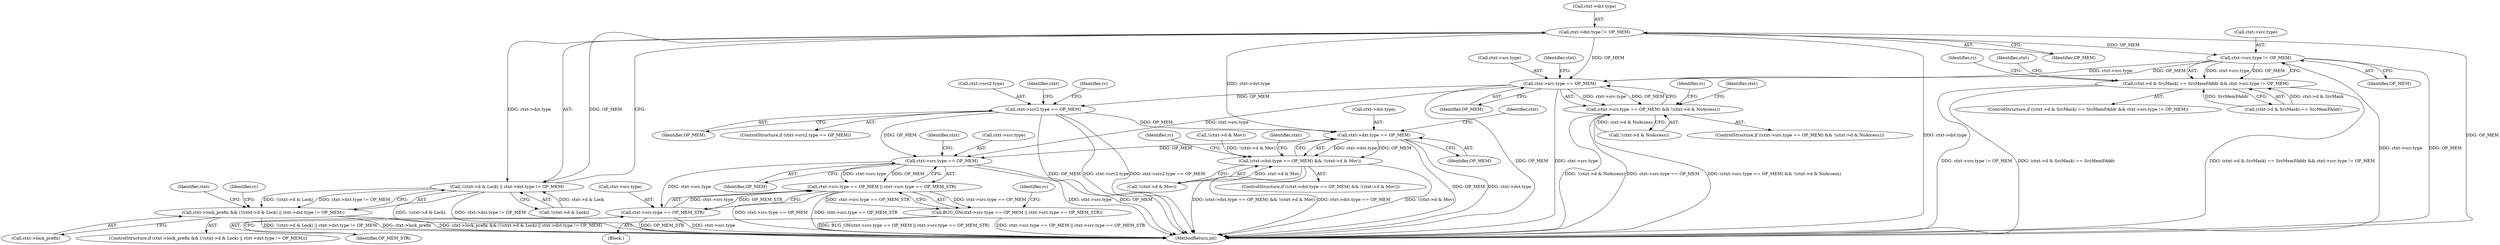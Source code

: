 digraph "0_linux_234f3ce485d54017f15cf5e0699cff4100121601_8@pointer" {
"1000184" [label="(Call,ctxt->dst.type != OP_MEM)"];
"1000177" [label="(Call,!(ctxt->d & Lock) || ctxt->dst.type != OP_MEM)"];
"1000173" [label="(Call,ctxt->lock_prefix && (!(ctxt->d & Lock) || ctxt->dst.type != OP_MEM))"];
"1000206" [label="(Call,ctxt->src.type != OP_MEM)"];
"1000198" [label="(Call,(ctxt->d & SrcMask) == SrcMemFAddr && ctxt->src.type != OP_MEM)"];
"1000507" [label="(Call,ctxt->src.type == OP_MEM)"];
"1000506" [label="(Call,(ctxt->src.type == OP_MEM) && !(ctxt->d & NoAccess))"];
"1000559" [label="(Call,ctxt->src2.type == OP_MEM)"];
"1000605" [label="(Call,ctxt->dst.type == OP_MEM)"];
"1000604" [label="(Call,(ctxt->dst.type == OP_MEM) && !(ctxt->d & Mov))"];
"1001007" [label="(Call,ctxt->src.type == OP_MEM)"];
"1001006" [label="(Call,ctxt->src.type == OP_MEM || ctxt->src.type == OP_MEM_STR)"];
"1001005" [label="(Call,BUG_ON(ctxt->src.type == OP_MEM || ctxt->src.type == OP_MEM_STR))"];
"1001014" [label="(Call,ctxt->src.type == OP_MEM_STR)"];
"1000620" [label="(Identifier,rc)"];
"1000514" [label="(Call,!(ctxt->d & NoAccess))"];
"1000506" [label="(Call,(ctxt->src.type == OP_MEM) && !(ctxt->d & NoAccess))"];
"1001007" [label="(Call,ctxt->src.type == OP_MEM)"];
"1000185" [label="(Call,ctxt->dst.type)"];
"1001014" [label="(Call,ctxt->src.type == OP_MEM_STR)"];
"1001020" [label="(Identifier,OP_MEM_STR)"];
"1000605" [label="(Call,ctxt->dst.type == OP_MEM)"];
"1001004" [label="(Block,)"];
"1001017" [label="(Identifier,ctxt)"];
"1000177" [label="(Call,!(ctxt->d & Lock) || ctxt->dst.type != OP_MEM)"];
"1000198" [label="(Call,(ctxt->d & SrcMask) == SrcMemFAddr && ctxt->src.type != OP_MEM)"];
"1001480" [label="(MethodReturn,int)"];
"1000606" [label="(Call,ctxt->dst.type)"];
"1000612" [label="(Call,!(ctxt->d & Mov))"];
"1000565" [label="(Identifier,OP_MEM)"];
"1000507" [label="(Call,ctxt->src.type == OP_MEM)"];
"1000174" [label="(Call,ctxt->lock_prefix)"];
"1000508" [label="(Call,ctxt->src.type)"];
"1000522" [label="(Identifier,rc)"];
"1000604" [label="(Call,(ctxt->dst.type == OP_MEM) && !(ctxt->d & Mov))"];
"1000178" [label="(Call,!(ctxt->d & Lock))"];
"1001005" [label="(Call,BUG_ON(ctxt->src.type == OP_MEM || ctxt->src.type == OP_MEM_STR))"];
"1000215" [label="(Identifier,rc)"];
"1000558" [label="(ControlStructure,if (ctxt->src2.type == OP_MEM))"];
"1000598" [label="(Identifier,ctxt)"];
"1000568" [label="(Identifier,rc)"];
"1000559" [label="(Call,ctxt->src2.type == OP_MEM)"];
"1000611" [label="(Identifier,OP_MEM)"];
"1001013" [label="(Identifier,OP_MEM)"];
"1000517" [label="(Identifier,ctxt)"];
"1000190" [label="(Identifier,OP_MEM)"];
"1000207" [label="(Call,ctxt->src.type)"];
"1000202" [label="(Identifier,ctxt)"];
"1000349" [label="(Call,!(ctxt->d & Mov))"];
"1001015" [label="(Call,ctxt->src.type)"];
"1000197" [label="(ControlStructure,if ((ctxt->d & SrcMask) == SrcMemFAddr && ctxt->src.type != OP_MEM))"];
"1000513" [label="(Identifier,OP_MEM)"];
"1000603" [label="(ControlStructure,if ((ctxt->dst.type == OP_MEM) && !(ctxt->d & Mov)))"];
"1000199" [label="(Call,(ctxt->d & SrcMask) == SrcMemFAddr)"];
"1000193" [label="(Identifier,rc)"];
"1000173" [label="(Call,ctxt->lock_prefix && (!(ctxt->d & Lock) || ctxt->dst.type != OP_MEM))"];
"1000212" [label="(Identifier,OP_MEM)"];
"1000562" [label="(Identifier,ctxt)"];
"1000172" [label="(ControlStructure,if (ctxt->lock_prefix && (!(ctxt->d & Lock) || ctxt->dst.type != OP_MEM)))"];
"1000560" [label="(Call,ctxt->src2.type)"];
"1000184" [label="(Call,ctxt->dst.type != OP_MEM)"];
"1000505" [label="(ControlStructure,if ((ctxt->src.type == OP_MEM) && !(ctxt->d & NoAccess)))"];
"1000615" [label="(Identifier,ctxt)"];
"1001022" [label="(Identifier,rc)"];
"1000649" [label="(Identifier,ctxt)"];
"1001006" [label="(Call,ctxt->src.type == OP_MEM || ctxt->src.type == OP_MEM_STR)"];
"1000206" [label="(Call,ctxt->src.type != OP_MEM)"];
"1000223" [label="(Identifier,ctxt)"];
"1001008" [label="(Call,ctxt->src.type)"];
"1000184" -> "1000177"  [label="AST: "];
"1000184" -> "1000190"  [label="CFG: "];
"1000185" -> "1000184"  [label="AST: "];
"1000190" -> "1000184"  [label="AST: "];
"1000177" -> "1000184"  [label="CFG: "];
"1000184" -> "1001480"  [label="DDG: ctxt->dst.type"];
"1000184" -> "1001480"  [label="DDG: OP_MEM"];
"1000184" -> "1000177"  [label="DDG: ctxt->dst.type"];
"1000184" -> "1000177"  [label="DDG: OP_MEM"];
"1000184" -> "1000206"  [label="DDG: OP_MEM"];
"1000184" -> "1000507"  [label="DDG: OP_MEM"];
"1000184" -> "1000605"  [label="DDG: ctxt->dst.type"];
"1000177" -> "1000173"  [label="AST: "];
"1000177" -> "1000178"  [label="CFG: "];
"1000178" -> "1000177"  [label="AST: "];
"1000173" -> "1000177"  [label="CFG: "];
"1000177" -> "1001480"  [label="DDG: !(ctxt->d & Lock)"];
"1000177" -> "1001480"  [label="DDG: ctxt->dst.type != OP_MEM"];
"1000177" -> "1000173"  [label="DDG: !(ctxt->d & Lock)"];
"1000177" -> "1000173"  [label="DDG: ctxt->dst.type != OP_MEM"];
"1000178" -> "1000177"  [label="DDG: ctxt->d & Lock"];
"1000173" -> "1000172"  [label="AST: "];
"1000173" -> "1000174"  [label="CFG: "];
"1000174" -> "1000173"  [label="AST: "];
"1000193" -> "1000173"  [label="CFG: "];
"1000202" -> "1000173"  [label="CFG: "];
"1000173" -> "1001480"  [label="DDG: ctxt->lock_prefix && (!(ctxt->d & Lock) || ctxt->dst.type != OP_MEM)"];
"1000173" -> "1001480"  [label="DDG: !(ctxt->d & Lock) || ctxt->dst.type != OP_MEM"];
"1000173" -> "1001480"  [label="DDG: ctxt->lock_prefix"];
"1000206" -> "1000198"  [label="AST: "];
"1000206" -> "1000212"  [label="CFG: "];
"1000207" -> "1000206"  [label="AST: "];
"1000212" -> "1000206"  [label="AST: "];
"1000198" -> "1000206"  [label="CFG: "];
"1000206" -> "1001480"  [label="DDG: ctxt->src.type"];
"1000206" -> "1001480"  [label="DDG: OP_MEM"];
"1000206" -> "1000198"  [label="DDG: ctxt->src.type"];
"1000206" -> "1000198"  [label="DDG: OP_MEM"];
"1000206" -> "1000507"  [label="DDG: ctxt->src.type"];
"1000206" -> "1000507"  [label="DDG: OP_MEM"];
"1000198" -> "1000197"  [label="AST: "];
"1000198" -> "1000199"  [label="CFG: "];
"1000199" -> "1000198"  [label="AST: "];
"1000215" -> "1000198"  [label="CFG: "];
"1000223" -> "1000198"  [label="CFG: "];
"1000198" -> "1001480"  [label="DDG: ctxt->src.type != OP_MEM"];
"1000198" -> "1001480"  [label="DDG: (ctxt->d & SrcMask) == SrcMemFAddr"];
"1000198" -> "1001480"  [label="DDG: (ctxt->d & SrcMask) == SrcMemFAddr && ctxt->src.type != OP_MEM"];
"1000199" -> "1000198"  [label="DDG: ctxt->d & SrcMask"];
"1000199" -> "1000198"  [label="DDG: SrcMemFAddr"];
"1000507" -> "1000506"  [label="AST: "];
"1000507" -> "1000513"  [label="CFG: "];
"1000508" -> "1000507"  [label="AST: "];
"1000513" -> "1000507"  [label="AST: "];
"1000517" -> "1000507"  [label="CFG: "];
"1000506" -> "1000507"  [label="CFG: "];
"1000507" -> "1001480"  [label="DDG: OP_MEM"];
"1000507" -> "1001480"  [label="DDG: ctxt->src.type"];
"1000507" -> "1000506"  [label="DDG: ctxt->src.type"];
"1000507" -> "1000506"  [label="DDG: OP_MEM"];
"1000507" -> "1000559"  [label="DDG: OP_MEM"];
"1000507" -> "1001007"  [label="DDG: ctxt->src.type"];
"1000506" -> "1000505"  [label="AST: "];
"1000506" -> "1000514"  [label="CFG: "];
"1000514" -> "1000506"  [label="AST: "];
"1000522" -> "1000506"  [label="CFG: "];
"1000562" -> "1000506"  [label="CFG: "];
"1000506" -> "1001480"  [label="DDG: (ctxt->src.type == OP_MEM) && !(ctxt->d & NoAccess)"];
"1000506" -> "1001480"  [label="DDG: !(ctxt->d & NoAccess)"];
"1000506" -> "1001480"  [label="DDG: ctxt->src.type == OP_MEM"];
"1000514" -> "1000506"  [label="DDG: ctxt->d & NoAccess"];
"1000559" -> "1000558"  [label="AST: "];
"1000559" -> "1000565"  [label="CFG: "];
"1000560" -> "1000559"  [label="AST: "];
"1000565" -> "1000559"  [label="AST: "];
"1000568" -> "1000559"  [label="CFG: "];
"1000598" -> "1000559"  [label="CFG: "];
"1000559" -> "1001480"  [label="DDG: ctxt->src2.type"];
"1000559" -> "1001480"  [label="DDG: ctxt->src2.type == OP_MEM"];
"1000559" -> "1001480"  [label="DDG: OP_MEM"];
"1000559" -> "1000605"  [label="DDG: OP_MEM"];
"1000559" -> "1001007"  [label="DDG: OP_MEM"];
"1000605" -> "1000604"  [label="AST: "];
"1000605" -> "1000611"  [label="CFG: "];
"1000606" -> "1000605"  [label="AST: "];
"1000611" -> "1000605"  [label="AST: "];
"1000615" -> "1000605"  [label="CFG: "];
"1000604" -> "1000605"  [label="CFG: "];
"1000605" -> "1001480"  [label="DDG: OP_MEM"];
"1000605" -> "1001480"  [label="DDG: ctxt->dst.type"];
"1000605" -> "1000604"  [label="DDG: ctxt->dst.type"];
"1000605" -> "1000604"  [label="DDG: OP_MEM"];
"1000605" -> "1001007"  [label="DDG: OP_MEM"];
"1000604" -> "1000603"  [label="AST: "];
"1000604" -> "1000612"  [label="CFG: "];
"1000612" -> "1000604"  [label="AST: "];
"1000620" -> "1000604"  [label="CFG: "];
"1000649" -> "1000604"  [label="CFG: "];
"1000604" -> "1001480"  [label="DDG: (ctxt->dst.type == OP_MEM) && !(ctxt->d & Mov)"];
"1000604" -> "1001480"  [label="DDG: ctxt->dst.type == OP_MEM"];
"1000604" -> "1001480"  [label="DDG: !(ctxt->d & Mov)"];
"1000349" -> "1000604"  [label="DDG: !(ctxt->d & Mov)"];
"1000612" -> "1000604"  [label="DDG: ctxt->d & Mov"];
"1001007" -> "1001006"  [label="AST: "];
"1001007" -> "1001013"  [label="CFG: "];
"1001008" -> "1001007"  [label="AST: "];
"1001013" -> "1001007"  [label="AST: "];
"1001017" -> "1001007"  [label="CFG: "];
"1001006" -> "1001007"  [label="CFG: "];
"1001007" -> "1001480"  [label="DDG: ctxt->src.type"];
"1001007" -> "1001480"  [label="DDG: OP_MEM"];
"1001007" -> "1001006"  [label="DDG: ctxt->src.type"];
"1001007" -> "1001006"  [label="DDG: OP_MEM"];
"1001007" -> "1001014"  [label="DDG: ctxt->src.type"];
"1001006" -> "1001005"  [label="AST: "];
"1001006" -> "1001014"  [label="CFG: "];
"1001014" -> "1001006"  [label="AST: "];
"1001005" -> "1001006"  [label="CFG: "];
"1001006" -> "1001480"  [label="DDG: ctxt->src.type == OP_MEM"];
"1001006" -> "1001480"  [label="DDG: ctxt->src.type == OP_MEM_STR"];
"1001006" -> "1001005"  [label="DDG: ctxt->src.type == OP_MEM"];
"1001006" -> "1001005"  [label="DDG: ctxt->src.type == OP_MEM_STR"];
"1001014" -> "1001006"  [label="DDG: ctxt->src.type"];
"1001014" -> "1001006"  [label="DDG: OP_MEM_STR"];
"1001005" -> "1001004"  [label="AST: "];
"1001022" -> "1001005"  [label="CFG: "];
"1001005" -> "1001480"  [label="DDG: BUG_ON(ctxt->src.type == OP_MEM || ctxt->src.type == OP_MEM_STR)"];
"1001005" -> "1001480"  [label="DDG: ctxt->src.type == OP_MEM || ctxt->src.type == OP_MEM_STR"];
"1001014" -> "1001020"  [label="CFG: "];
"1001015" -> "1001014"  [label="AST: "];
"1001020" -> "1001014"  [label="AST: "];
"1001014" -> "1001480"  [label="DDG: ctxt->src.type"];
"1001014" -> "1001480"  [label="DDG: OP_MEM_STR"];
}

